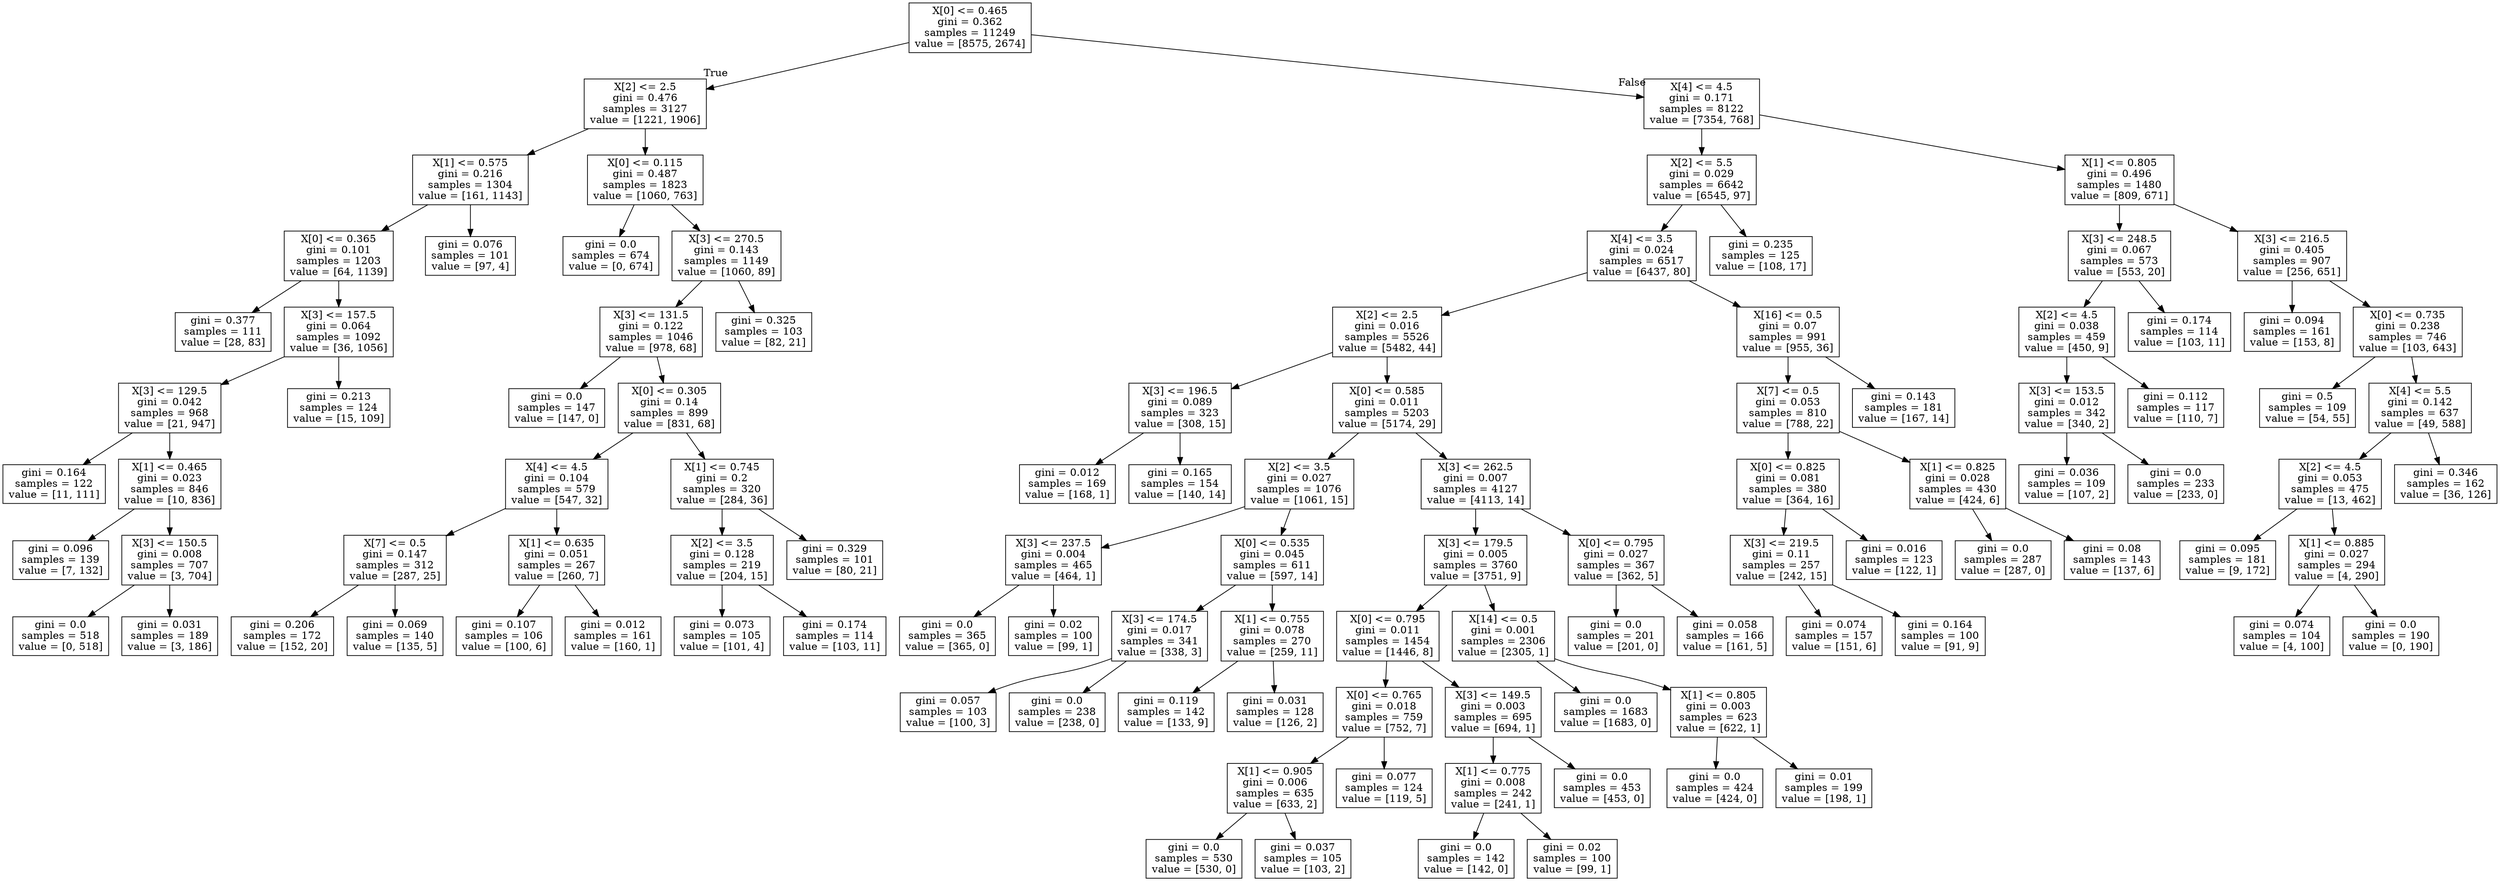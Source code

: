 digraph Tree {
node [shape=box] ;
0 [label="X[0] <= 0.465\ngini = 0.362\nsamples = 11249\nvalue = [8575, 2674]"] ;
1 [label="X[2] <= 2.5\ngini = 0.476\nsamples = 3127\nvalue = [1221, 1906]"] ;
0 -> 1 [labeldistance=2.5, labelangle=45, headlabel="True"] ;
2 [label="X[1] <= 0.575\ngini = 0.216\nsamples = 1304\nvalue = [161, 1143]"] ;
1 -> 2 ;
3 [label="X[0] <= 0.365\ngini = 0.101\nsamples = 1203\nvalue = [64, 1139]"] ;
2 -> 3 ;
4 [label="gini = 0.377\nsamples = 111\nvalue = [28, 83]"] ;
3 -> 4 ;
5 [label="X[3] <= 157.5\ngini = 0.064\nsamples = 1092\nvalue = [36, 1056]"] ;
3 -> 5 ;
6 [label="X[3] <= 129.5\ngini = 0.042\nsamples = 968\nvalue = [21, 947]"] ;
5 -> 6 ;
7 [label="gini = 0.164\nsamples = 122\nvalue = [11, 111]"] ;
6 -> 7 ;
8 [label="X[1] <= 0.465\ngini = 0.023\nsamples = 846\nvalue = [10, 836]"] ;
6 -> 8 ;
9 [label="gini = 0.096\nsamples = 139\nvalue = [7, 132]"] ;
8 -> 9 ;
10 [label="X[3] <= 150.5\ngini = 0.008\nsamples = 707\nvalue = [3, 704]"] ;
8 -> 10 ;
11 [label="gini = 0.0\nsamples = 518\nvalue = [0, 518]"] ;
10 -> 11 ;
12 [label="gini = 0.031\nsamples = 189\nvalue = [3, 186]"] ;
10 -> 12 ;
13 [label="gini = 0.213\nsamples = 124\nvalue = [15, 109]"] ;
5 -> 13 ;
14 [label="gini = 0.076\nsamples = 101\nvalue = [97, 4]"] ;
2 -> 14 ;
15 [label="X[0] <= 0.115\ngini = 0.487\nsamples = 1823\nvalue = [1060, 763]"] ;
1 -> 15 ;
16 [label="gini = 0.0\nsamples = 674\nvalue = [0, 674]"] ;
15 -> 16 ;
17 [label="X[3] <= 270.5\ngini = 0.143\nsamples = 1149\nvalue = [1060, 89]"] ;
15 -> 17 ;
18 [label="X[3] <= 131.5\ngini = 0.122\nsamples = 1046\nvalue = [978, 68]"] ;
17 -> 18 ;
19 [label="gini = 0.0\nsamples = 147\nvalue = [147, 0]"] ;
18 -> 19 ;
20 [label="X[0] <= 0.305\ngini = 0.14\nsamples = 899\nvalue = [831, 68]"] ;
18 -> 20 ;
21 [label="X[4] <= 4.5\ngini = 0.104\nsamples = 579\nvalue = [547, 32]"] ;
20 -> 21 ;
22 [label="X[7] <= 0.5\ngini = 0.147\nsamples = 312\nvalue = [287, 25]"] ;
21 -> 22 ;
23 [label="gini = 0.206\nsamples = 172\nvalue = [152, 20]"] ;
22 -> 23 ;
24 [label="gini = 0.069\nsamples = 140\nvalue = [135, 5]"] ;
22 -> 24 ;
25 [label="X[1] <= 0.635\ngini = 0.051\nsamples = 267\nvalue = [260, 7]"] ;
21 -> 25 ;
26 [label="gini = 0.107\nsamples = 106\nvalue = [100, 6]"] ;
25 -> 26 ;
27 [label="gini = 0.012\nsamples = 161\nvalue = [160, 1]"] ;
25 -> 27 ;
28 [label="X[1] <= 0.745\ngini = 0.2\nsamples = 320\nvalue = [284, 36]"] ;
20 -> 28 ;
29 [label="X[2] <= 3.5\ngini = 0.128\nsamples = 219\nvalue = [204, 15]"] ;
28 -> 29 ;
30 [label="gini = 0.073\nsamples = 105\nvalue = [101, 4]"] ;
29 -> 30 ;
31 [label="gini = 0.174\nsamples = 114\nvalue = [103, 11]"] ;
29 -> 31 ;
32 [label="gini = 0.329\nsamples = 101\nvalue = [80, 21]"] ;
28 -> 32 ;
33 [label="gini = 0.325\nsamples = 103\nvalue = [82, 21]"] ;
17 -> 33 ;
34 [label="X[4] <= 4.5\ngini = 0.171\nsamples = 8122\nvalue = [7354, 768]"] ;
0 -> 34 [labeldistance=2.5, labelangle=-45, headlabel="False"] ;
35 [label="X[2] <= 5.5\ngini = 0.029\nsamples = 6642\nvalue = [6545, 97]"] ;
34 -> 35 ;
36 [label="X[4] <= 3.5\ngini = 0.024\nsamples = 6517\nvalue = [6437, 80]"] ;
35 -> 36 ;
37 [label="X[2] <= 2.5\ngini = 0.016\nsamples = 5526\nvalue = [5482, 44]"] ;
36 -> 37 ;
38 [label="X[3] <= 196.5\ngini = 0.089\nsamples = 323\nvalue = [308, 15]"] ;
37 -> 38 ;
39 [label="gini = 0.012\nsamples = 169\nvalue = [168, 1]"] ;
38 -> 39 ;
40 [label="gini = 0.165\nsamples = 154\nvalue = [140, 14]"] ;
38 -> 40 ;
41 [label="X[0] <= 0.585\ngini = 0.011\nsamples = 5203\nvalue = [5174, 29]"] ;
37 -> 41 ;
42 [label="X[2] <= 3.5\ngini = 0.027\nsamples = 1076\nvalue = [1061, 15]"] ;
41 -> 42 ;
43 [label="X[3] <= 237.5\ngini = 0.004\nsamples = 465\nvalue = [464, 1]"] ;
42 -> 43 ;
44 [label="gini = 0.0\nsamples = 365\nvalue = [365, 0]"] ;
43 -> 44 ;
45 [label="gini = 0.02\nsamples = 100\nvalue = [99, 1]"] ;
43 -> 45 ;
46 [label="X[0] <= 0.535\ngini = 0.045\nsamples = 611\nvalue = [597, 14]"] ;
42 -> 46 ;
47 [label="X[3] <= 174.5\ngini = 0.017\nsamples = 341\nvalue = [338, 3]"] ;
46 -> 47 ;
48 [label="gini = 0.057\nsamples = 103\nvalue = [100, 3]"] ;
47 -> 48 ;
49 [label="gini = 0.0\nsamples = 238\nvalue = [238, 0]"] ;
47 -> 49 ;
50 [label="X[1] <= 0.755\ngini = 0.078\nsamples = 270\nvalue = [259, 11]"] ;
46 -> 50 ;
51 [label="gini = 0.119\nsamples = 142\nvalue = [133, 9]"] ;
50 -> 51 ;
52 [label="gini = 0.031\nsamples = 128\nvalue = [126, 2]"] ;
50 -> 52 ;
53 [label="X[3] <= 262.5\ngini = 0.007\nsamples = 4127\nvalue = [4113, 14]"] ;
41 -> 53 ;
54 [label="X[3] <= 179.5\ngini = 0.005\nsamples = 3760\nvalue = [3751, 9]"] ;
53 -> 54 ;
55 [label="X[0] <= 0.795\ngini = 0.011\nsamples = 1454\nvalue = [1446, 8]"] ;
54 -> 55 ;
56 [label="X[0] <= 0.765\ngini = 0.018\nsamples = 759\nvalue = [752, 7]"] ;
55 -> 56 ;
57 [label="X[1] <= 0.905\ngini = 0.006\nsamples = 635\nvalue = [633, 2]"] ;
56 -> 57 ;
58 [label="gini = 0.0\nsamples = 530\nvalue = [530, 0]"] ;
57 -> 58 ;
59 [label="gini = 0.037\nsamples = 105\nvalue = [103, 2]"] ;
57 -> 59 ;
60 [label="gini = 0.077\nsamples = 124\nvalue = [119, 5]"] ;
56 -> 60 ;
61 [label="X[3] <= 149.5\ngini = 0.003\nsamples = 695\nvalue = [694, 1]"] ;
55 -> 61 ;
62 [label="X[1] <= 0.775\ngini = 0.008\nsamples = 242\nvalue = [241, 1]"] ;
61 -> 62 ;
63 [label="gini = 0.0\nsamples = 142\nvalue = [142, 0]"] ;
62 -> 63 ;
64 [label="gini = 0.02\nsamples = 100\nvalue = [99, 1]"] ;
62 -> 64 ;
65 [label="gini = 0.0\nsamples = 453\nvalue = [453, 0]"] ;
61 -> 65 ;
66 [label="X[14] <= 0.5\ngini = 0.001\nsamples = 2306\nvalue = [2305, 1]"] ;
54 -> 66 ;
67 [label="gini = 0.0\nsamples = 1683\nvalue = [1683, 0]"] ;
66 -> 67 ;
68 [label="X[1] <= 0.805\ngini = 0.003\nsamples = 623\nvalue = [622, 1]"] ;
66 -> 68 ;
69 [label="gini = 0.0\nsamples = 424\nvalue = [424, 0]"] ;
68 -> 69 ;
70 [label="gini = 0.01\nsamples = 199\nvalue = [198, 1]"] ;
68 -> 70 ;
71 [label="X[0] <= 0.795\ngini = 0.027\nsamples = 367\nvalue = [362, 5]"] ;
53 -> 71 ;
72 [label="gini = 0.0\nsamples = 201\nvalue = [201, 0]"] ;
71 -> 72 ;
73 [label="gini = 0.058\nsamples = 166\nvalue = [161, 5]"] ;
71 -> 73 ;
74 [label="X[16] <= 0.5\ngini = 0.07\nsamples = 991\nvalue = [955, 36]"] ;
36 -> 74 ;
75 [label="X[7] <= 0.5\ngini = 0.053\nsamples = 810\nvalue = [788, 22]"] ;
74 -> 75 ;
76 [label="X[0] <= 0.825\ngini = 0.081\nsamples = 380\nvalue = [364, 16]"] ;
75 -> 76 ;
77 [label="X[3] <= 219.5\ngini = 0.11\nsamples = 257\nvalue = [242, 15]"] ;
76 -> 77 ;
78 [label="gini = 0.074\nsamples = 157\nvalue = [151, 6]"] ;
77 -> 78 ;
79 [label="gini = 0.164\nsamples = 100\nvalue = [91, 9]"] ;
77 -> 79 ;
80 [label="gini = 0.016\nsamples = 123\nvalue = [122, 1]"] ;
76 -> 80 ;
81 [label="X[1] <= 0.825\ngini = 0.028\nsamples = 430\nvalue = [424, 6]"] ;
75 -> 81 ;
82 [label="gini = 0.0\nsamples = 287\nvalue = [287, 0]"] ;
81 -> 82 ;
83 [label="gini = 0.08\nsamples = 143\nvalue = [137, 6]"] ;
81 -> 83 ;
84 [label="gini = 0.143\nsamples = 181\nvalue = [167, 14]"] ;
74 -> 84 ;
85 [label="gini = 0.235\nsamples = 125\nvalue = [108, 17]"] ;
35 -> 85 ;
86 [label="X[1] <= 0.805\ngini = 0.496\nsamples = 1480\nvalue = [809, 671]"] ;
34 -> 86 ;
87 [label="X[3] <= 248.5\ngini = 0.067\nsamples = 573\nvalue = [553, 20]"] ;
86 -> 87 ;
88 [label="X[2] <= 4.5\ngini = 0.038\nsamples = 459\nvalue = [450, 9]"] ;
87 -> 88 ;
89 [label="X[3] <= 153.5\ngini = 0.012\nsamples = 342\nvalue = [340, 2]"] ;
88 -> 89 ;
90 [label="gini = 0.036\nsamples = 109\nvalue = [107, 2]"] ;
89 -> 90 ;
91 [label="gini = 0.0\nsamples = 233\nvalue = [233, 0]"] ;
89 -> 91 ;
92 [label="gini = 0.112\nsamples = 117\nvalue = [110, 7]"] ;
88 -> 92 ;
93 [label="gini = 0.174\nsamples = 114\nvalue = [103, 11]"] ;
87 -> 93 ;
94 [label="X[3] <= 216.5\ngini = 0.405\nsamples = 907\nvalue = [256, 651]"] ;
86 -> 94 ;
95 [label="gini = 0.094\nsamples = 161\nvalue = [153, 8]"] ;
94 -> 95 ;
96 [label="X[0] <= 0.735\ngini = 0.238\nsamples = 746\nvalue = [103, 643]"] ;
94 -> 96 ;
97 [label="gini = 0.5\nsamples = 109\nvalue = [54, 55]"] ;
96 -> 97 ;
98 [label="X[4] <= 5.5\ngini = 0.142\nsamples = 637\nvalue = [49, 588]"] ;
96 -> 98 ;
99 [label="X[2] <= 4.5\ngini = 0.053\nsamples = 475\nvalue = [13, 462]"] ;
98 -> 99 ;
100 [label="gini = 0.095\nsamples = 181\nvalue = [9, 172]"] ;
99 -> 100 ;
101 [label="X[1] <= 0.885\ngini = 0.027\nsamples = 294\nvalue = [4, 290]"] ;
99 -> 101 ;
102 [label="gini = 0.074\nsamples = 104\nvalue = [4, 100]"] ;
101 -> 102 ;
103 [label="gini = 0.0\nsamples = 190\nvalue = [0, 190]"] ;
101 -> 103 ;
104 [label="gini = 0.346\nsamples = 162\nvalue = [36, 126]"] ;
98 -> 104 ;
}
